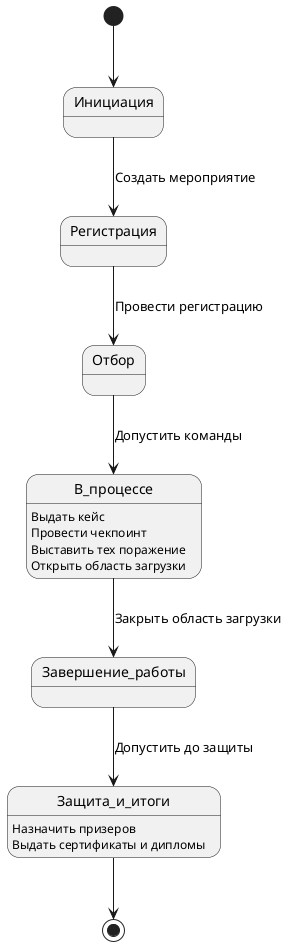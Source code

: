 @startuml state-diagram
[*] --> Инициация

Инициация --> Регистрация : Создать мероприятие
Регистрация --> Отбор : Провести регистрацию
Отбор --> В_процессе : Допустить команды
В_процессе : Выдать кейс
В_процессе : Провести чекпоинт
В_процессе : Выставить тех поражение
В_процессе : Открыть область загрузки
В_процессе --> Завершение_работы : Закрыть область загрузки
Завершение_работы --> Защита_и_итоги : Допустить до защиты
Защита_и_итоги : Назначить призеров
Защита_и_итоги : Выдать сертификаты и дипломы
Защита_и_итоги --> [*]

@enduml
